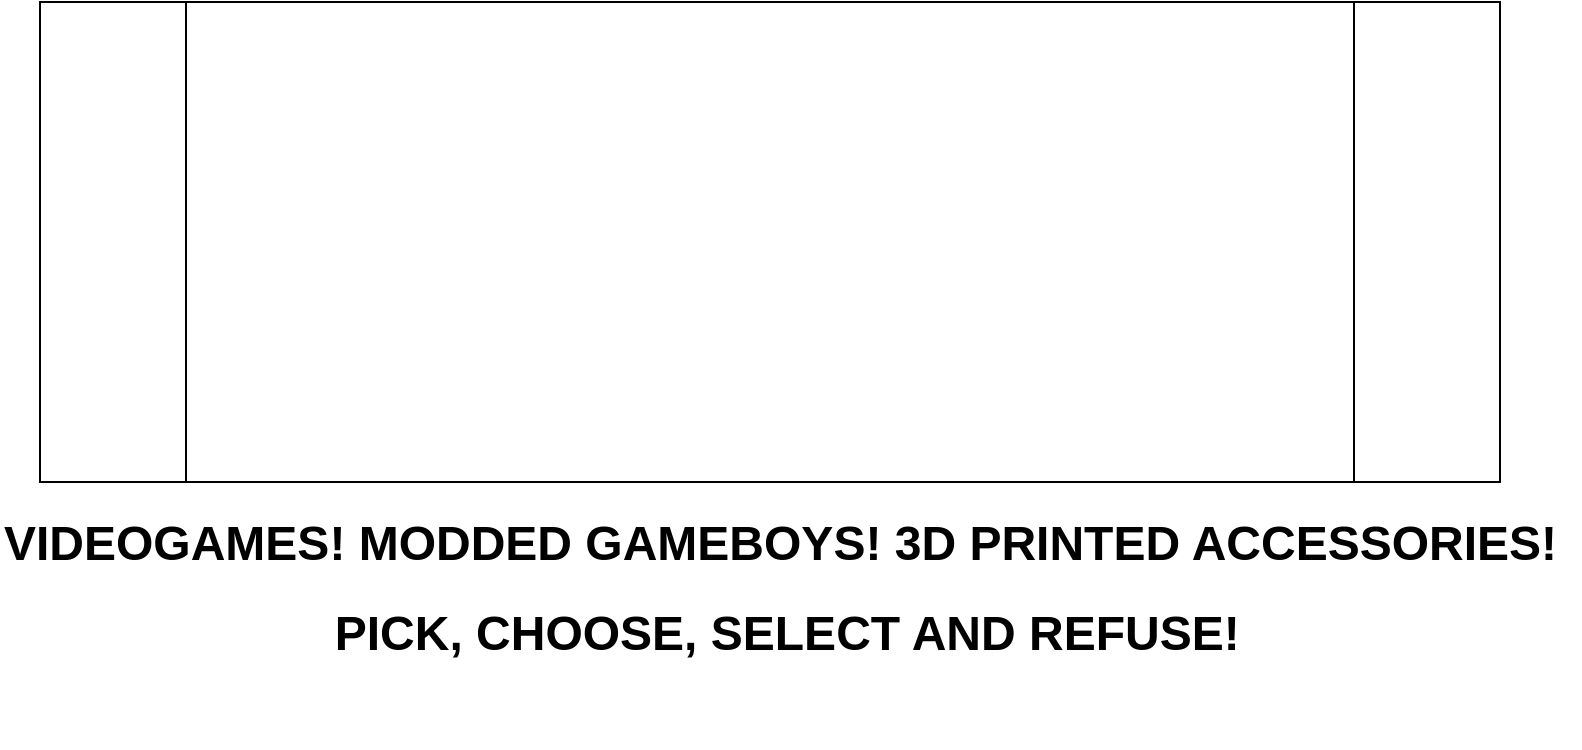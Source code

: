 <mxfile version="26.0.6">
  <diagram name="Page-1" id="0FqAyG7qyWvGr8D5NbYA">
    <mxGraphModel dx="2382" dy="816" grid="1" gridSize="10" guides="1" tooltips="1" connect="1" arrows="1" fold="1" page="1" pageScale="1" pageWidth="850" pageHeight="1100" math="0" shadow="0">
      <root>
        <mxCell id="0" />
        <mxCell id="1" parent="0" />
        <mxCell id="s3SAf-UdSn6TOK4YolAB-1" value="" style="shape=process;whiteSpace=wrap;html=1;backgroundOutline=1;" vertex="1" parent="1">
          <mxGeometry x="70" y="70" width="730" height="240" as="geometry" />
        </mxCell>
        <mxCell id="s3SAf-UdSn6TOK4YolAB-2" value="&lt;h1 style=&quot;text-align: center; margin-top: 0px;&quot;&gt;VIDEOGAMES! MODDED GAMEBOYS! 3D PRINTED ACCESSORIES!&lt;/h1&gt;&lt;h1 style=&quot;text-align: center; margin-top: 0px;&quot;&gt;&amp;nbsp;PICK, CHOOSE, SELECT AND REFUSE!&lt;/h1&gt;&lt;div&gt;&lt;br&gt;&lt;/div&gt;&lt;p&gt;Lorem ipsum dolor sit amet, consectetur adipisicing elit, sed do eiusmod tempor incididunt ut labore et dolore magna aliqua.&lt;/p&gt;" style="text;html=1;whiteSpace=wrap;overflow=hidden;rounded=0;" vertex="1" parent="1">
          <mxGeometry x="50" y="320" width="790" height="120" as="geometry" />
        </mxCell>
      </root>
    </mxGraphModel>
  </diagram>
</mxfile>
